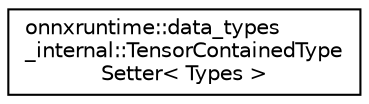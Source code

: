 digraph "Graphical Class Hierarchy"
{
  edge [fontname="Helvetica",fontsize="10",labelfontname="Helvetica",labelfontsize="10"];
  node [fontname="Helvetica",fontsize="10",shape=record];
  rankdir="LR";
  Node0 [label="onnxruntime::data_types\l_internal::TensorContainedType\lSetter\< Types \>",height=0.2,width=0.4,color="black", fillcolor="white", style="filled",URL="$structonnxruntime_1_1data__types__internal_1_1TensorContainedTypeSetter.html"];
}

